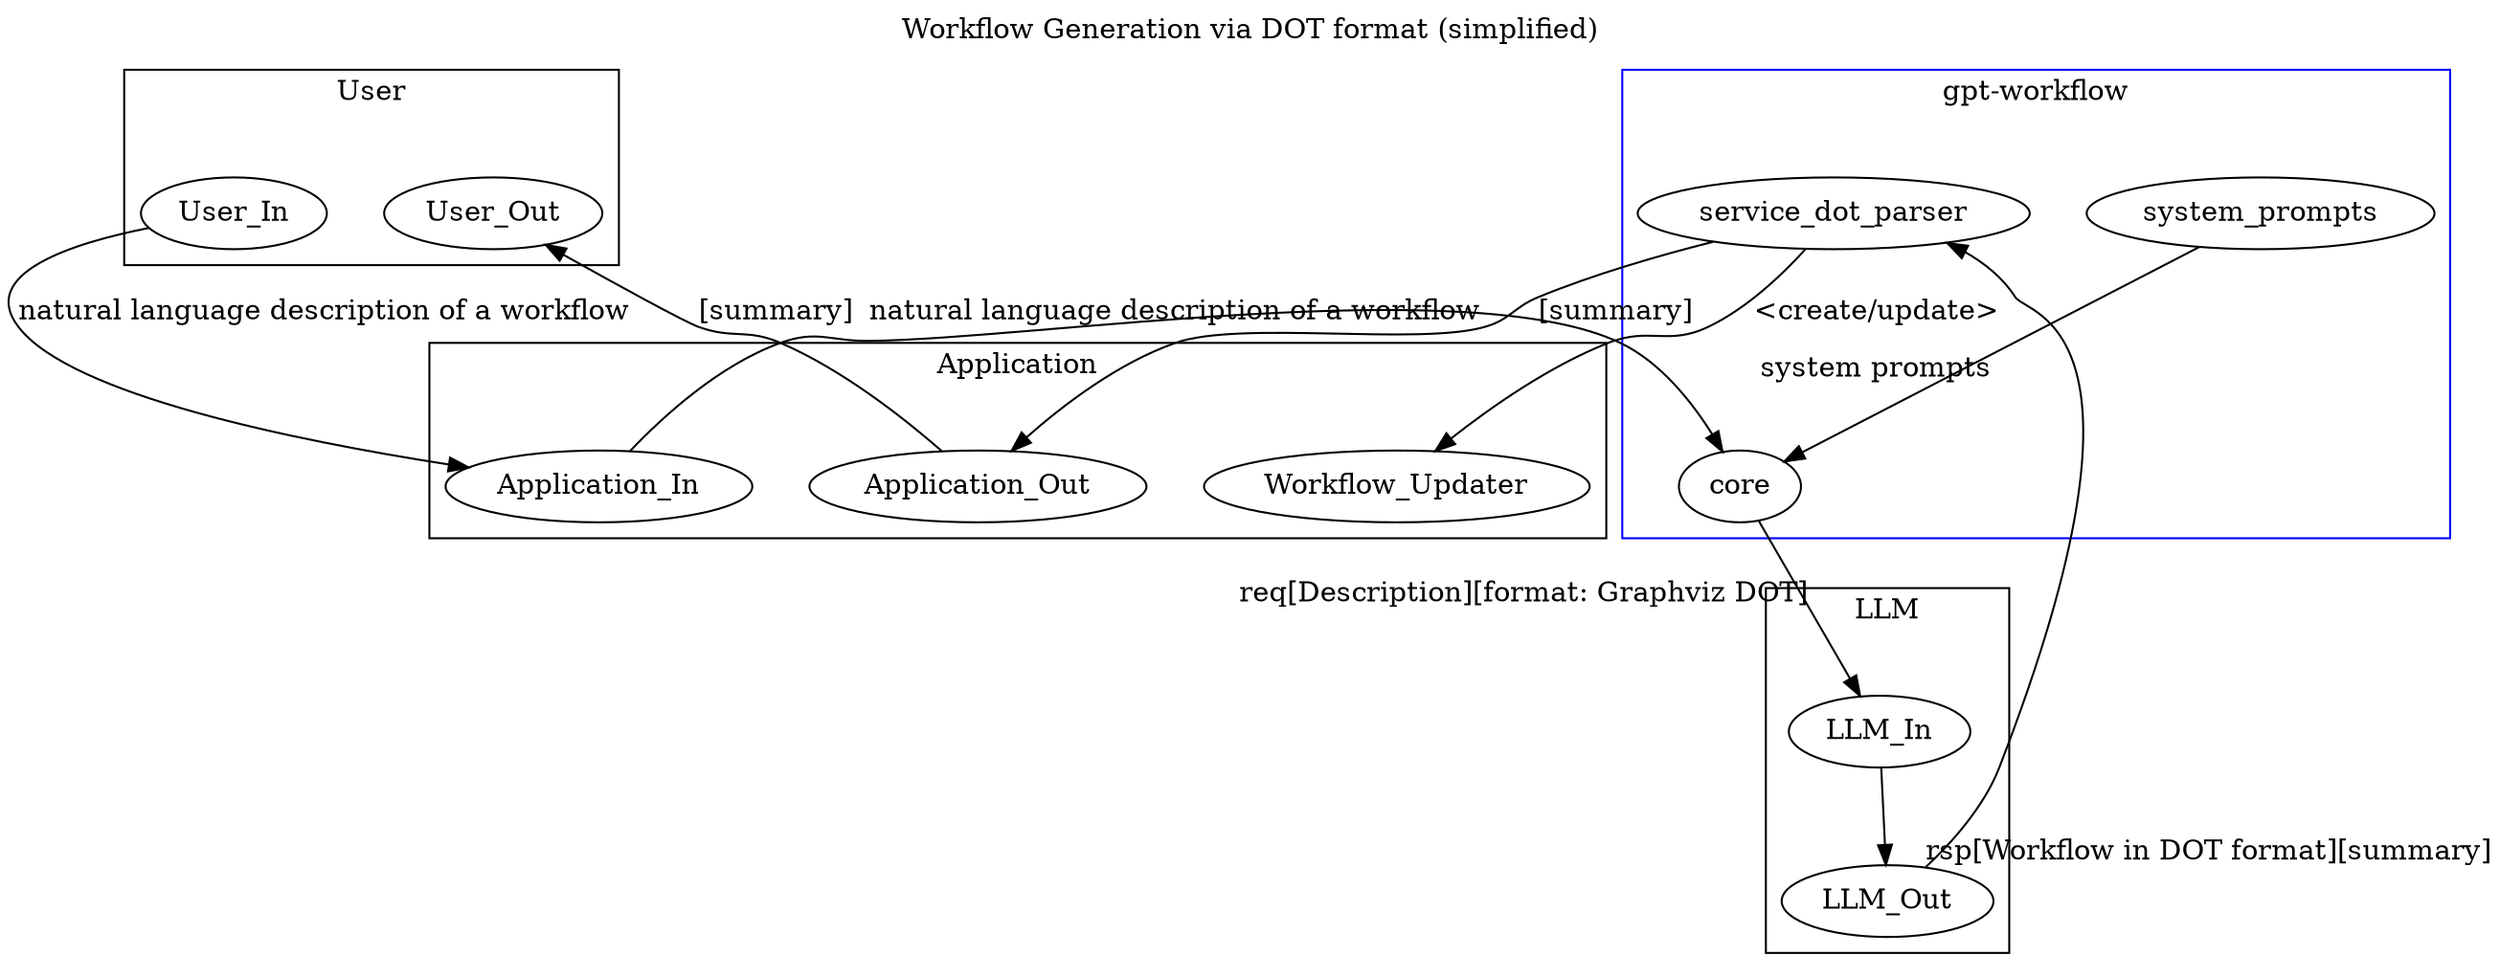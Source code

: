 digraph G {
    graph [
        label = "Workflow Generation via DOT format (simplified)"
        labelloc = t

        //dpi = 200
        ranksep=0.65
        nodesep=0.40
        rankdir=TB

        len=0
    ]

  subgraph cluster_0 {
    label = "User";

    User_In
    User_Out
  }

  subgraph cluster_1 {
    label = "Application";

    Application_In
    Application_Out
    Workflow_Updater
  }

  subgraph cluster_2 {
    color=blue
    label = "gpt-workflow";

    core
    service_dot_parser
    system_prompts
  }

  subgraph cluster_3 {
    label = "LLM";

    LLM_In
    LLM_Out
  }

    User_In -> Application_In[label="natural language description of a workflow"]
    
    system_prompts -> core [xlabel="system prompts"]

    Application_In -> core [label="natural language description of a workflow"]
    
    core -> LLM_In [xlabel="req[Description][format: Graphviz DOT]"]
    
    LLM_Out -> service_dot_parser [taillabel="rsp[Workflow in DOT format][summary]"]
    
    LLM_In -> LLM_Out
    
    service_dot_parser -> Workflow_Updater [label="<create/update>"]
    service_dot_parser -> Application_Out [label="[summary]"]
    
    Application_Out -> User_Out [label="[summary]"]
}
